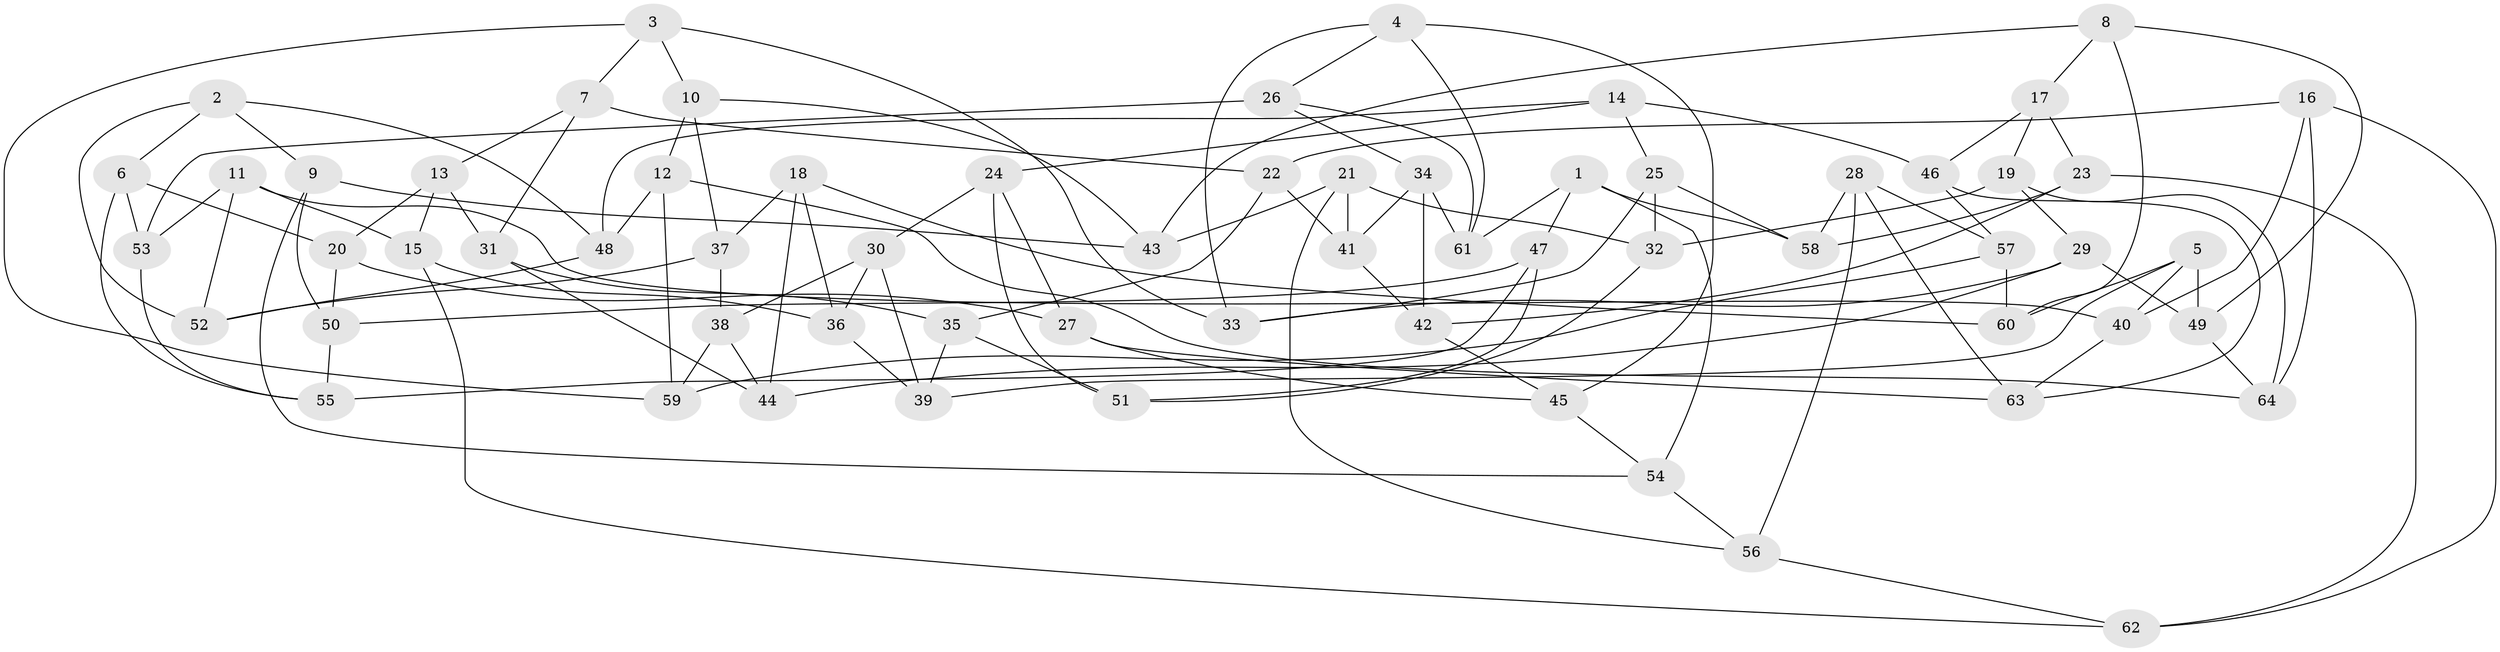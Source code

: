 // coarse degree distribution, {3: 0.1111111111111111, 4: 0.4888888888888889, 6: 0.13333333333333333, 5: 0.24444444444444444, 2: 0.022222222222222223}
// Generated by graph-tools (version 1.1) at 2025/38/03/04/25 23:38:10]
// undirected, 64 vertices, 128 edges
graph export_dot {
  node [color=gray90,style=filled];
  1;
  2;
  3;
  4;
  5;
  6;
  7;
  8;
  9;
  10;
  11;
  12;
  13;
  14;
  15;
  16;
  17;
  18;
  19;
  20;
  21;
  22;
  23;
  24;
  25;
  26;
  27;
  28;
  29;
  30;
  31;
  32;
  33;
  34;
  35;
  36;
  37;
  38;
  39;
  40;
  41;
  42;
  43;
  44;
  45;
  46;
  47;
  48;
  49;
  50;
  51;
  52;
  53;
  54;
  55;
  56;
  57;
  58;
  59;
  60;
  61;
  62;
  63;
  64;
  1 -- 47;
  1 -- 54;
  1 -- 61;
  1 -- 58;
  2 -- 9;
  2 -- 48;
  2 -- 52;
  2 -- 6;
  3 -- 59;
  3 -- 10;
  3 -- 7;
  3 -- 33;
  4 -- 61;
  4 -- 33;
  4 -- 45;
  4 -- 26;
  5 -- 39;
  5 -- 40;
  5 -- 60;
  5 -- 49;
  6 -- 53;
  6 -- 20;
  6 -- 55;
  7 -- 31;
  7 -- 13;
  7 -- 22;
  8 -- 17;
  8 -- 43;
  8 -- 49;
  8 -- 60;
  9 -- 54;
  9 -- 43;
  9 -- 50;
  10 -- 12;
  10 -- 43;
  10 -- 37;
  11 -- 40;
  11 -- 52;
  11 -- 53;
  11 -- 15;
  12 -- 59;
  12 -- 64;
  12 -- 48;
  13 -- 20;
  13 -- 15;
  13 -- 31;
  14 -- 25;
  14 -- 46;
  14 -- 24;
  14 -- 48;
  15 -- 36;
  15 -- 62;
  16 -- 22;
  16 -- 40;
  16 -- 64;
  16 -- 62;
  17 -- 23;
  17 -- 19;
  17 -- 46;
  18 -- 36;
  18 -- 60;
  18 -- 37;
  18 -- 44;
  19 -- 64;
  19 -- 29;
  19 -- 32;
  20 -- 27;
  20 -- 50;
  21 -- 41;
  21 -- 43;
  21 -- 32;
  21 -- 56;
  22 -- 41;
  22 -- 35;
  23 -- 42;
  23 -- 58;
  23 -- 62;
  24 -- 27;
  24 -- 30;
  24 -- 51;
  25 -- 58;
  25 -- 33;
  25 -- 32;
  26 -- 34;
  26 -- 61;
  26 -- 53;
  27 -- 45;
  27 -- 63;
  28 -- 58;
  28 -- 56;
  28 -- 57;
  28 -- 63;
  29 -- 33;
  29 -- 44;
  29 -- 49;
  30 -- 39;
  30 -- 38;
  30 -- 36;
  31 -- 44;
  31 -- 35;
  32 -- 51;
  34 -- 41;
  34 -- 61;
  34 -- 42;
  35 -- 39;
  35 -- 51;
  36 -- 39;
  37 -- 52;
  37 -- 38;
  38 -- 44;
  38 -- 59;
  40 -- 63;
  41 -- 42;
  42 -- 45;
  45 -- 54;
  46 -- 57;
  46 -- 63;
  47 -- 51;
  47 -- 50;
  47 -- 55;
  48 -- 52;
  49 -- 64;
  50 -- 55;
  53 -- 55;
  54 -- 56;
  56 -- 62;
  57 -- 60;
  57 -- 59;
}
